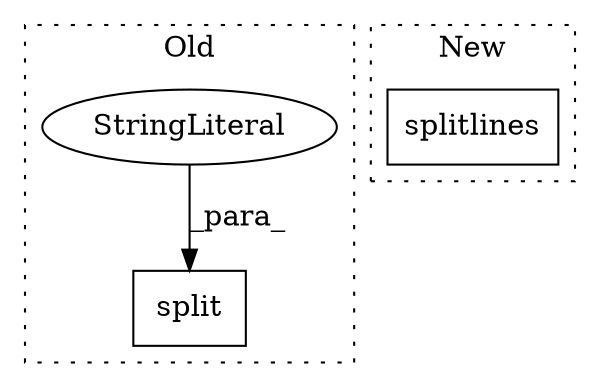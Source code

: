 digraph G {
subgraph cluster0 {
1 [label="split" a="32" s="1877,1887" l="6,1" shape="box"];
3 [label="StringLiteral" a="45" s="1883" l="4" shape="ellipse"];
label = "Old";
style="dotted";
}
subgraph cluster1 {
2 [label="splitlines" a="32" s="1782" l="12" shape="box"];
label = "New";
style="dotted";
}
3 -> 1 [label="_para_"];
}